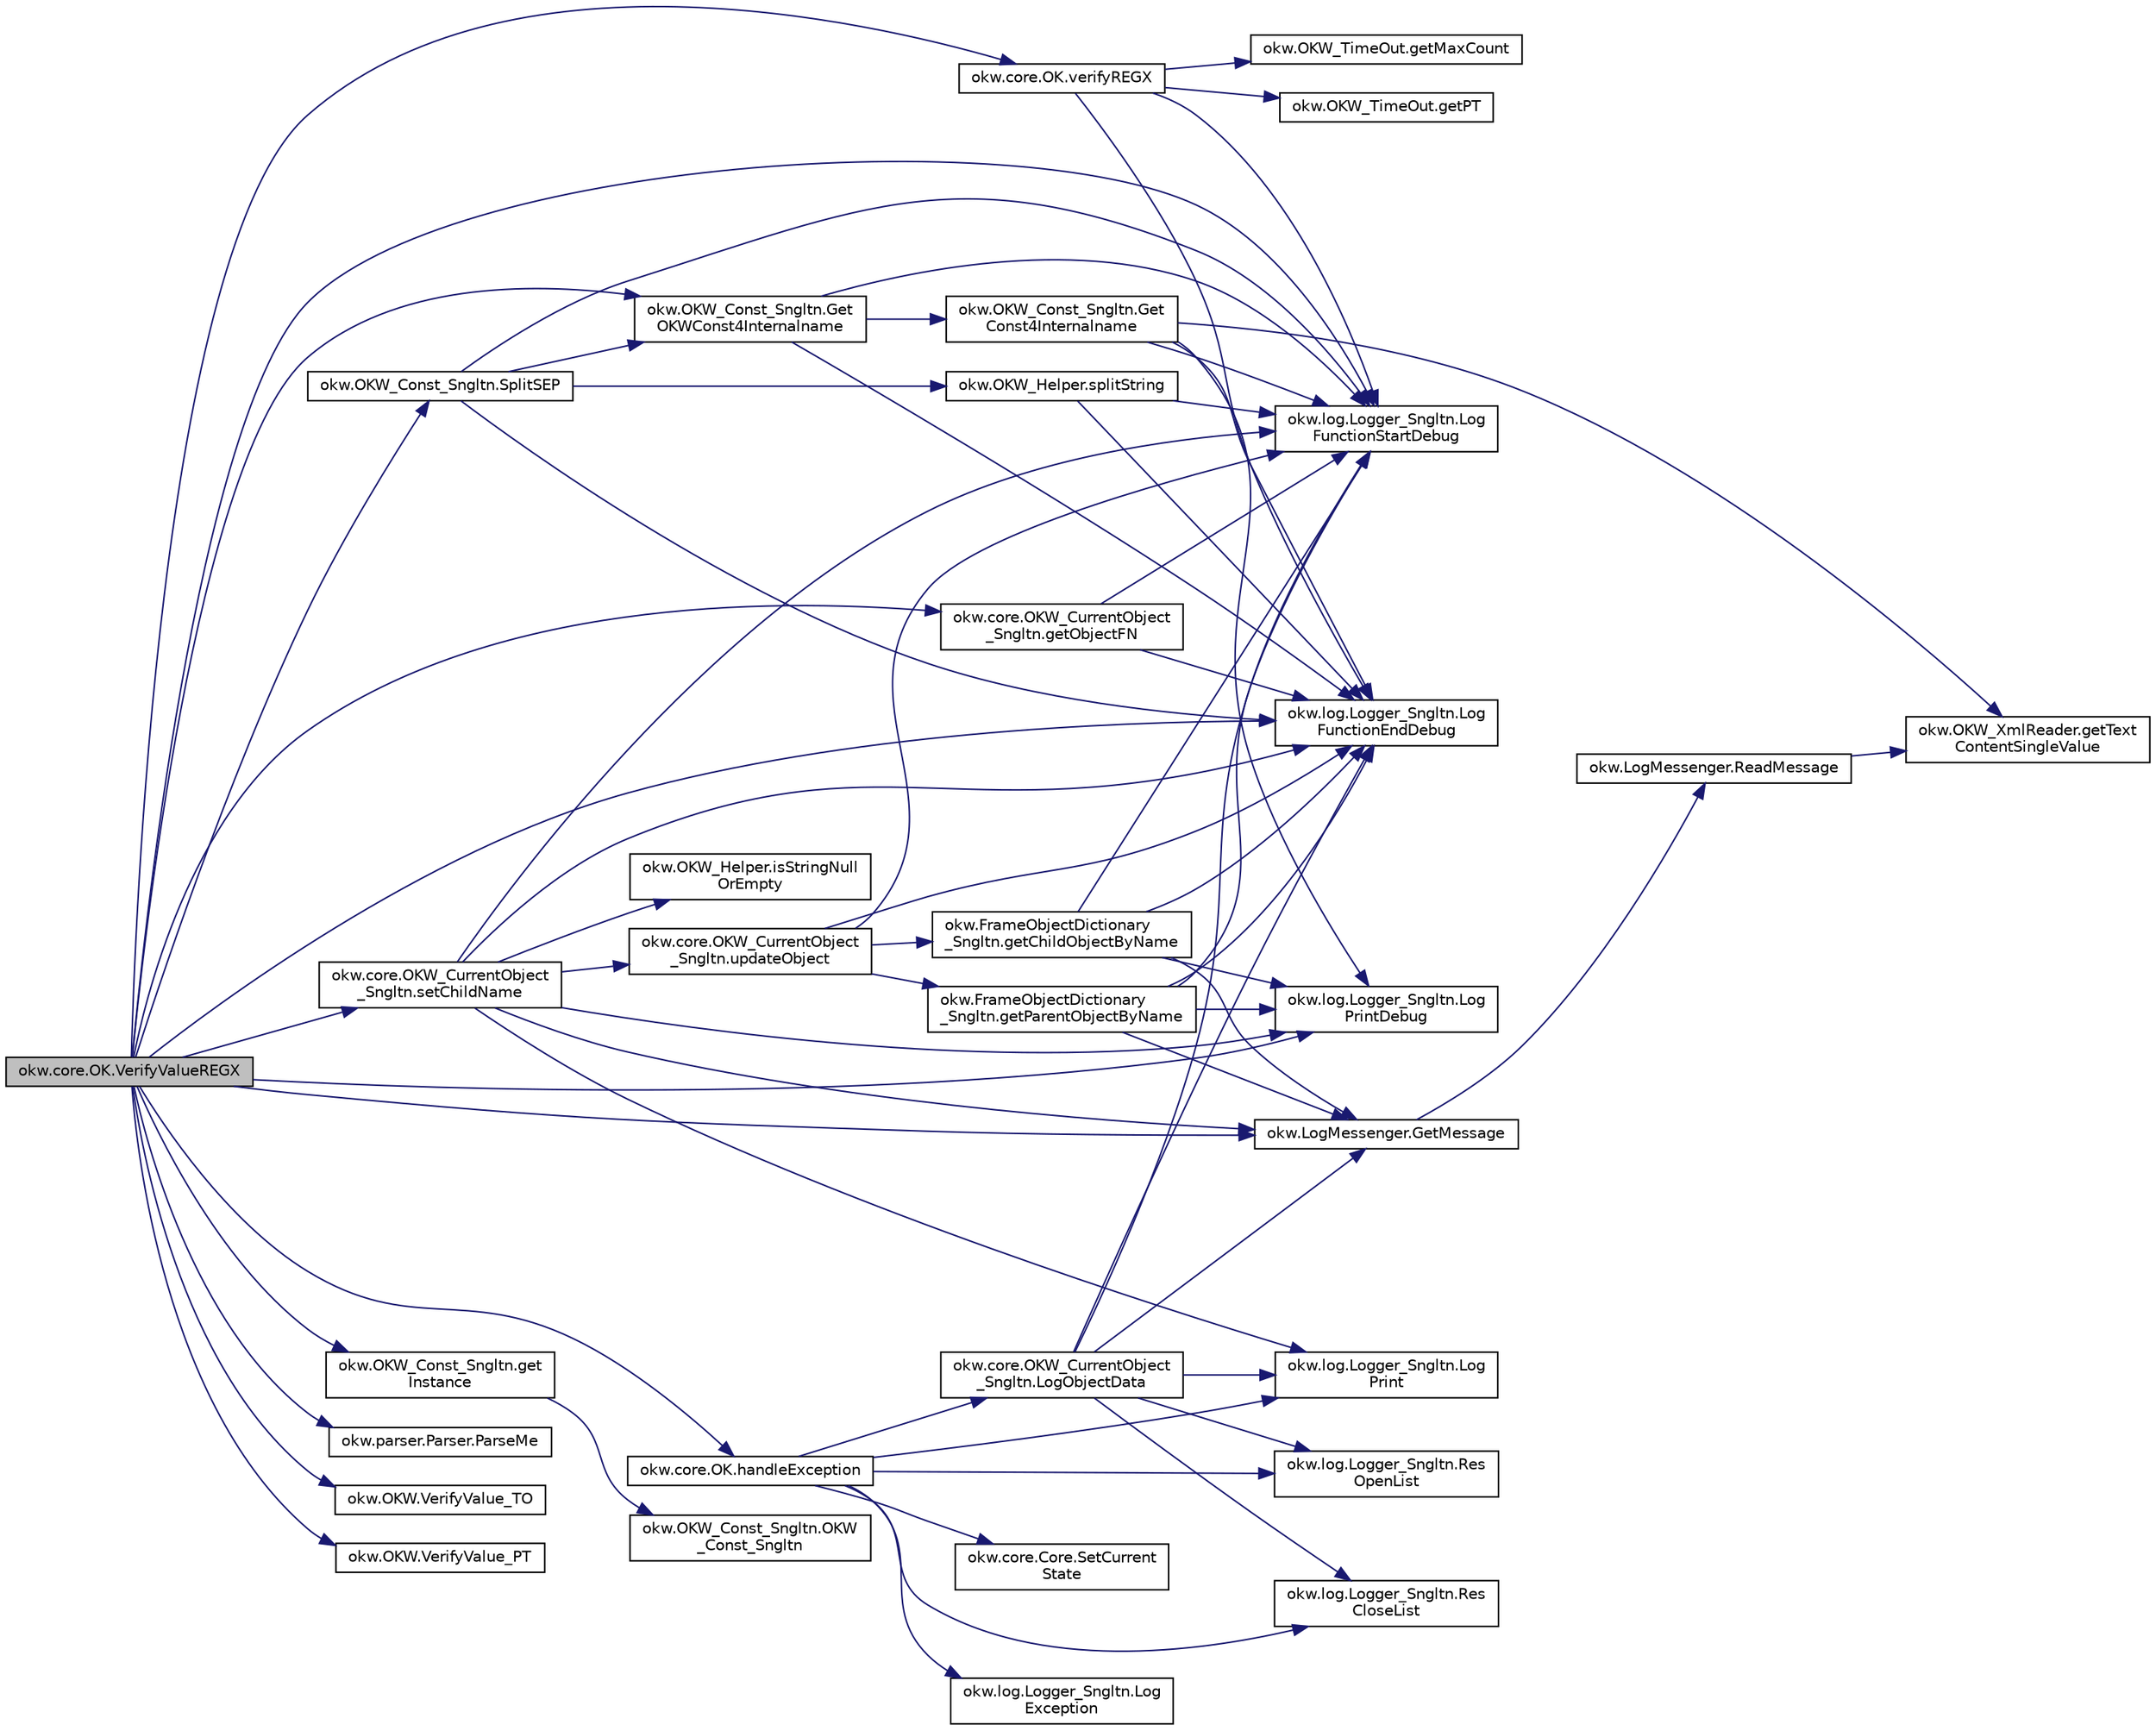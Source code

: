 digraph "okw.core.OK.VerifyValueREGX"
{
 // INTERACTIVE_SVG=YES
 // LATEX_PDF_SIZE
  edge [fontname="Helvetica",fontsize="10",labelfontname="Helvetica",labelfontsize="10"];
  node [fontname="Helvetica",fontsize="10",shape=record];
  rankdir="LR";
  Node2056 [label="okw.core.OK.VerifyValueREGX",height=0.2,width=0.4,color="black", fillcolor="grey75", style="filled", fontcolor="black",tooltip="Wichtig: Ein \"EMPTY\"-Wert ist ein ArrayList String welche keine Array-Elemte enthält,..."];
  Node2056 -> Node2057 [color="midnightblue",fontsize="10",style="solid",fontname="Helvetica"];
  Node2057 [label="okw.log.Logger_Sngltn.Log\lFunctionStartDebug",height=0.2,width=0.4,color="black", fillcolor="white", style="filled",URL="$classokw_1_1log_1_1_logger___sngltn.html#a2d4c3d22d2a52b92873ee2f3853d9c42",tooltip="LogFunctionStartDebug:"];
  Node2056 -> Node2058 [color="midnightblue",fontsize="10",style="solid",fontname="Helvetica"];
  Node2058 [label="okw.OKW_Const_Sngltn.get\lInstance",height=0.2,width=0.4,color="black", fillcolor="white", style="filled",URL="$classokw_1_1_o_k_w___const___sngltn.html#afdb8f095b58cbd870dbb8eb353e3b0bf",tooltip="Holt die einzige Instanz dieser Klasse."];
  Node2058 -> Node2059 [color="midnightblue",fontsize="10",style="solid",fontname="Helvetica"];
  Node2059 [label="okw.OKW_Const_Sngltn.OKW\l_Const_Sngltn",height=0.2,width=0.4,color="black", fillcolor="white", style="filled",URL="$classokw_1_1_o_k_w___const___sngltn.html#a8404c43fc549df30d37c369c7d6e89ae",tooltip="Privater Konstruktor ohne Parameter im Entwurfsmuster Singelton initialisiert die Klasse OKW_Const."];
  Node2056 -> Node2060 [color="midnightblue",fontsize="10",style="solid",fontname="Helvetica"];
  Node2060 [label="okw.OKW_Const_Sngltn.Get\lOKWConst4Internalname",height=0.2,width=0.4,color="black", fillcolor="white", style="filled",URL="$classokw_1_1_o_k_w___const___sngltn.html#a02c05c79f7ea6e862a81a64ce23941fd",tooltip="Methode ermittelt für Internalname und der aktuell eingestellten Sprache den Wert für OKWConst."];
  Node2060 -> Node2057 [color="midnightblue",fontsize="10",style="solid",fontname="Helvetica"];
  Node2060 -> Node2061 [color="midnightblue",fontsize="10",style="solid",fontname="Helvetica"];
  Node2061 [label="okw.OKW_Const_Sngltn.Get\lConst4Internalname",height=0.2,width=0.4,color="black", fillcolor="white", style="filled",URL="$classokw_1_1_o_k_w___const___sngltn.html#a51cde06bf07e855ba4d69ff36b9a27f7",tooltip="Methode ermittelt für Internalname und der aktuell eingestellten Sprache den Wert für Const."];
  Node2061 -> Node2057 [color="midnightblue",fontsize="10",style="solid",fontname="Helvetica"];
  Node2061 -> Node2062 [color="midnightblue",fontsize="10",style="solid",fontname="Helvetica"];
  Node2062 [label="okw.log.Logger_Sngltn.Log\lPrintDebug",height=0.2,width=0.4,color="black", fillcolor="white", style="filled",URL="$classokw_1_1log_1_1_logger___sngltn.html#a313f97c79ba4662d9daaf7f537dd02f4",tooltip="Loggt eine Nachricht."];
  Node2061 -> Node2063 [color="midnightblue",fontsize="10",style="solid",fontname="Helvetica"];
  Node2063 [label="okw.OKW_XmlReader.getText\lContentSingleValue",height=0.2,width=0.4,color="black", fillcolor="white", style="filled",URL="$classokw_1_1_o_k_w___xml_reader.html#ab920b5335a2e1429c14cc5f8e79f39eb",tooltip="Lies den TextContent eines Tag."];
  Node2061 -> Node2064 [color="midnightblue",fontsize="10",style="solid",fontname="Helvetica"];
  Node2064 [label="okw.log.Logger_Sngltn.Log\lFunctionEndDebug",height=0.2,width=0.4,color="black", fillcolor="white", style="filled",URL="$classokw_1_1log_1_1_logger___sngltn.html#a91b192a4e0381f6d02b791693d0fab84",tooltip="LogFunctionEndDebug:"];
  Node2060 -> Node2064 [color="midnightblue",fontsize="10",style="solid",fontname="Helvetica"];
  Node2056 -> Node2062 [color="midnightblue",fontsize="10",style="solid",fontname="Helvetica"];
  Node2056 -> Node2065 [color="midnightblue",fontsize="10",style="solid",fontname="Helvetica"];
  Node2065 [label="okw.LogMessenger.GetMessage",height=0.2,width=0.4,color="black", fillcolor="white", style="filled",URL="$classokw_1_1_log_messenger.html#af225d1f037d47b3b085175c09d78bdd2",tooltip="Holt die Log-Meldung für MethodeNmae/Textkey ohne weitere Parameter."];
  Node2065 -> Node2066 [color="midnightblue",fontsize="10",style="solid",fontname="Helvetica"];
  Node2066 [label="okw.LogMessenger.ReadMessage",height=0.2,width=0.4,color="black", fillcolor="white", style="filled",URL="$classokw_1_1_log_messenger.html#a530cd6ab82ec82a04206a2e976ec06e3",tooltip="Interne Kernfunktion holt die Log-Meldung mit Platzhaltern aus der XML-Datei."];
  Node2066 -> Node2063 [color="midnightblue",fontsize="10",style="solid",fontname="Helvetica"];
  Node2056 -> Node2067 [color="midnightblue",fontsize="10",style="solid",fontname="Helvetica"];
  Node2067 [label="okw.OKW_Const_Sngltn.SplitSEP",height=0.2,width=0.4,color="black", fillcolor="white", style="filled",URL="$classokw_1_1_o_k_w___const___sngltn.html#a3851ae4f27e2ae512749767b86b3fc13",tooltip="Methode trennt einen String und wandelt diesen in einen ListString um."];
  Node2067 -> Node2057 [color="midnightblue",fontsize="10",style="solid",fontname="Helvetica"];
  Node2067 -> Node2068 [color="midnightblue",fontsize="10",style="solid",fontname="Helvetica"];
  Node2068 [label="okw.OKW_Helper.splitString",height=0.2,width=0.4,color="black", fillcolor="white", style="filled",URL="$classokw_1_1_o_k_w___helper.html#a268ba5b6db697acd241f3ebea12c4194",tooltip="Splittet einen String am angegebenen Separator auf."];
  Node2068 -> Node2057 [color="midnightblue",fontsize="10",style="solid",fontname="Helvetica"];
  Node2068 -> Node2064 [color="midnightblue",fontsize="10",style="solid",fontname="Helvetica"];
  Node2067 -> Node2060 [color="midnightblue",fontsize="10",style="solid",fontname="Helvetica"];
  Node2067 -> Node2064 [color="midnightblue",fontsize="10",style="solid",fontname="Helvetica"];
  Node2056 -> Node2069 [color="midnightblue",fontsize="10",style="solid",fontname="Helvetica"];
  Node2069 [label="okw.parser.Parser.ParseMe",height=0.2,width=0.4,color="black", fillcolor="white", style="filled",URL="$classokw_1_1parser_1_1_parser.html#a46afb901847316c744413ce473ecada3",tooltip="Parst einen _List&lt string&gt, ersetzt die Parser-Schlüsslewörter durch Werte."];
  Node2056 -> Node2070 [color="midnightblue",fontsize="10",style="solid",fontname="Helvetica"];
  Node2070 [label="okw.core.OKW_CurrentObject\l_Sngltn.setChildName",height=0.2,width=0.4,color="black", fillcolor="white", style="filled",URL="$classokw_1_1core_1_1_o_k_w___current_object___sngltn.html#a461fa1ff29f4bc4a9798707ea7b71849",tooltip="Setzt das Kindobjekt."];
  Node2070 -> Node2057 [color="midnightblue",fontsize="10",style="solid",fontname="Helvetica"];
  Node2070 -> Node2062 [color="midnightblue",fontsize="10",style="solid",fontname="Helvetica"];
  Node2070 -> Node2065 [color="midnightblue",fontsize="10",style="solid",fontname="Helvetica"];
  Node2070 -> Node2071 [color="midnightblue",fontsize="10",style="solid",fontname="Helvetica"];
  Node2071 [label="okw.OKW_Helper.isStringNull\lOrEmpty",height=0.2,width=0.4,color="black", fillcolor="white", style="filled",URL="$classokw_1_1_o_k_w___helper.html#a3a7ba0f42b29adf70574830688e72e4a",tooltip="Prüft ob der gegeben String fpsStrin null oder leer (\"\") ist."];
  Node2070 -> Node2072 [color="midnightblue",fontsize="10",style="solid",fontname="Helvetica"];
  Node2072 [label="okw.log.Logger_Sngltn.Log\lPrint",height=0.2,width=0.4,color="black", fillcolor="white", style="filled",URL="$classokw_1_1log_1_1_logger___sngltn.html#a8ebceaddd6cc6963ddb8e08c72ea808c",tooltip="LogPrint Function: Prints the values of expressions to the results file."];
  Node2070 -> Node2073 [color="midnightblue",fontsize="10",style="solid",fontname="Helvetica"];
  Node2073 [label="okw.core.OKW_CurrentObject\l_Sngltn.updateObject",height=0.2,width=0.4,color="black", fillcolor="white", style="filled",URL="$classokw_1_1core_1_1_o_k_w___current_object___sngltn.html#a51204f2563ba8defb737da6653705819",tooltip="Methode aktualisert zwei Werte:"];
  Node2073 -> Node2057 [color="midnightblue",fontsize="10",style="solid",fontname="Helvetica"];
  Node2073 -> Node2074 [color="midnightblue",fontsize="10",style="solid",fontname="Helvetica"];
  Node2074 [label="okw.FrameObjectDictionary\l_Sngltn.getParentObjectByName",height=0.2,width=0.4,color="black", fillcolor="white", style="filled",URL="$classokw_1_1_frame_object_dictionary___sngltn.html#aeec07d71cbebe71ec3ec4d27e86d6c5c",tooltip="Die Methode liefert das Frame-Object des gegebenen FN eines Fensterobjektes zurück."];
  Node2074 -> Node2057 [color="midnightblue",fontsize="10",style="solid",fontname="Helvetica"];
  Node2074 -> Node2062 [color="midnightblue",fontsize="10",style="solid",fontname="Helvetica"];
  Node2074 -> Node2065 [color="midnightblue",fontsize="10",style="solid",fontname="Helvetica"];
  Node2074 -> Node2064 [color="midnightblue",fontsize="10",style="solid",fontname="Helvetica"];
  Node2073 -> Node2075 [color="midnightblue",fontsize="10",style="solid",fontname="Helvetica"];
  Node2075 [label="okw.FrameObjectDictionary\l_Sngltn.getChildObjectByName",height=0.2,width=0.4,color="black", fillcolor="white", style="filled",URL="$classokw_1_1_frame_object_dictionary___sngltn.html#a0a71734828093357dfc88b5fa242e361",tooltip="Die Methode liefert das Objekt des gegebenen Kindobjekttests zurück."];
  Node2075 -> Node2057 [color="midnightblue",fontsize="10",style="solid",fontname="Helvetica"];
  Node2075 -> Node2062 [color="midnightblue",fontsize="10",style="solid",fontname="Helvetica"];
  Node2075 -> Node2065 [color="midnightblue",fontsize="10",style="solid",fontname="Helvetica"];
  Node2075 -> Node2064 [color="midnightblue",fontsize="10",style="solid",fontname="Helvetica"];
  Node2073 -> Node2064 [color="midnightblue",fontsize="10",style="solid",fontname="Helvetica"];
  Node2070 -> Node2064 [color="midnightblue",fontsize="10",style="solid",fontname="Helvetica"];
  Node2056 -> Node2076 [color="midnightblue",fontsize="10",style="solid",fontname="Helvetica"];
  Node2076 [label="okw.core.OKW_CurrentObject\l_Sngltn.getObjectFN",height=0.2,width=0.4,color="black", fillcolor="white", style="filled",URL="$classokw_1_1core_1_1_o_k_w___current_object___sngltn.html#a8a957bc040b9487a21adb41a52c56fd4",tooltip="Ermittelt den ObjektNamen des aktuellen Objektes."];
  Node2076 -> Node2057 [color="midnightblue",fontsize="10",style="solid",fontname="Helvetica"];
  Node2076 -> Node2064 [color="midnightblue",fontsize="10",style="solid",fontname="Helvetica"];
  Node2056 -> Node2077 [color="midnightblue",fontsize="10",style="solid",fontname="Helvetica"];
  Node2077 [label="okw.OKW.VerifyValue_TO",height=0.2,width=0.4,color="black", fillcolor="white", style="filled",URL="$interfaceokw_1_1_o_k_w.html#a2cd796f2ddf0f9928ef52cd01435bed7",tooltip="TimeOut in Sekunden [s] für das Schlüsselwort VerifyValue."];
  Node2056 -> Node2078 [color="midnightblue",fontsize="10",style="solid",fontname="Helvetica"];
  Node2078 [label="okw.OKW.VerifyValue_PT",height=0.2,width=0.4,color="black", fillcolor="white", style="filled",URL="$interfaceokw_1_1_o_k_w.html#a6d2799929ca6c0ecd3ebd0e2003a96b1",tooltip="Polling Time in [ms] für das Schlüsselwort VerifyValue."];
  Node2056 -> Node2079 [color="midnightblue",fontsize="10",style="solid",fontname="Helvetica"];
  Node2079 [label="okw.core.OK.verifyREGX",height=0.2,width=0.4,color="black", fillcolor="white", style="filled",URL="$classokw_1_1core_1_1_o_k.html#a9920f558ea5d2ea252daf5199864c28f",tooltip=" "];
  Node2079 -> Node2057 [color="midnightblue",fontsize="10",style="solid",fontname="Helvetica"];
  Node2079 -> Node2080 [color="midnightblue",fontsize="10",style="solid",fontname="Helvetica"];
  Node2080 [label="okw.OKW_TimeOut.getMaxCount",height=0.2,width=0.4,color="black", fillcolor="white", style="filled",URL="$classokw_1_1_o_k_w___time_out.html#adf7b9cc33db065c1f284bb5db2227b51",tooltip="Anzahl der berechnetten Zyklen."];
  Node2079 -> Node2081 [color="midnightblue",fontsize="10",style="solid",fontname="Helvetica"];
  Node2081 [label="okw.OKW_TimeOut.getPT",height=0.2,width=0.4,color="black", fillcolor="white", style="filled",URL="$classokw_1_1_o_k_w___time_out.html#ab7142e5e6adc82f308a70177c71ced2c",tooltip="Wartezeit zwischen zwei Pollings in [ms]."];
  Node2079 -> Node2064 [color="midnightblue",fontsize="10",style="solid",fontname="Helvetica"];
  Node2056 -> Node2082 [color="midnightblue",fontsize="10",style="solid",fontname="Helvetica"];
  Node2082 [label="okw.core.OK.handleException",height=0.2,width=0.4,color="black", fillcolor="white", style="filled",URL="$classokw_1_1core_1_1_o_k.html#a5a6db6a457bcb71c893f5d4eb615b2b7",tooltip="Zentrale Exception-Behandlung."];
  Node2082 -> Node2072 [color="midnightblue",fontsize="10",style="solid",fontname="Helvetica"];
  Node2082 -> Node2083 [color="midnightblue",fontsize="10",style="solid",fontname="Helvetica"];
  Node2083 [label="okw.log.Logger_Sngltn.Log\lException",height=0.2,width=0.4,color="black", fillcolor="white", style="filled",URL="$classokw_1_1log_1_1_logger___sngltn.html#aa29d396a2b9df1ac57079d777c548181",tooltip="LogException Function: Logs a Script Exception to the results file."];
  Node2082 -> Node2084 [color="midnightblue",fontsize="10",style="solid",fontname="Helvetica"];
  Node2084 [label="okw.log.Logger_Sngltn.Res\lOpenList",height=0.2,width=0.4,color="black", fillcolor="white", style="filled",URL="$classokw_1_1log_1_1_logger___sngltn.html#ab4fc711bb4c754f251372ff3b14ab9c9",tooltip="Creates a new hierarchical level in the results file."];
  Node2082 -> Node2085 [color="midnightblue",fontsize="10",style="solid",fontname="Helvetica"];
  Node2085 [label="okw.log.Logger_Sngltn.Res\lCloseList",height=0.2,width=0.4,color="black", fillcolor="white", style="filled",URL="$classokw_1_1log_1_1_logger___sngltn.html#a9b54104f7e0b4c0a473877b19dfaed56",tooltip="Closes a hierarchical level in the results file that was opened with ResOpenList."];
  Node2082 -> Node2086 [color="midnightblue",fontsize="10",style="solid",fontname="Helvetica"];
  Node2086 [label="okw.core.OKW_CurrentObject\l_Sngltn.LogObjectData",height=0.2,width=0.4,color="black", fillcolor="white", style="filled",URL="$classokw_1_1core_1_1_o_k_w___current_object___sngltn.html#a01b48f2c86a2f91909143ee9063dfd86",tooltip="Methode gibt alle wichtigen Informationen zum aktuellen Objekt aus."];
  Node2086 -> Node2057 [color="midnightblue",fontsize="10",style="solid",fontname="Helvetica"];
  Node2086 -> Node2084 [color="midnightblue",fontsize="10",style="solid",fontname="Helvetica"];
  Node2086 -> Node2072 [color="midnightblue",fontsize="10",style="solid",fontname="Helvetica"];
  Node2086 -> Node2065 [color="midnightblue",fontsize="10",style="solid",fontname="Helvetica"];
  Node2086 -> Node2085 [color="midnightblue",fontsize="10",style="solid",fontname="Helvetica"];
  Node2086 -> Node2064 [color="midnightblue",fontsize="10",style="solid",fontname="Helvetica"];
  Node2082 -> Node2087 [color="midnightblue",fontsize="10",style="solid",fontname="Helvetica"];
  Node2087 [label="okw.core.Core.SetCurrent\lState",height=0.2,width=0.4,color="black", fillcolor="white", style="filled",URL="$classokw_1_1core_1_1_core.html#aafe6e3d88e810dabf350b37058d4af97",tooltip="Setter zum Setzen des aktuellen Zustandes."];
  Node2056 -> Node2064 [color="midnightblue",fontsize="10",style="solid",fontname="Helvetica"];
}
